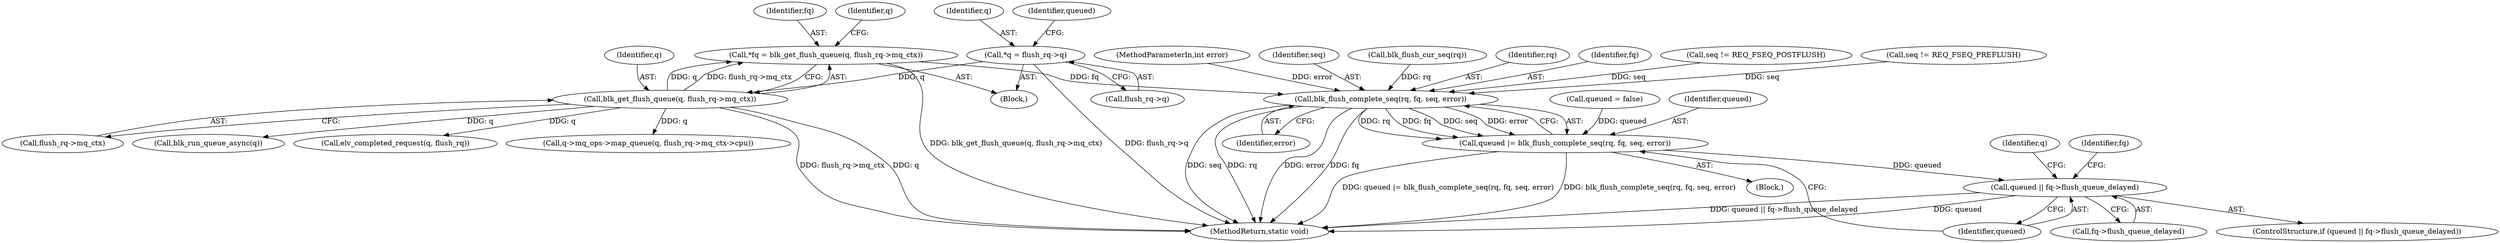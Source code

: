 digraph "0_linux_0048b4837affd153897ed1222283492070027aa9_0@pointer" {
"1000126" [label="(Call,*fq = blk_get_flush_queue(q, flush_rq->mq_ctx))"];
"1000128" [label="(Call,blk_get_flush_queue(q, flush_rq->mq_ctx))"];
"1000109" [label="(Call,*q = flush_rq->q)"];
"1000215" [label="(Call,blk_flush_complete_seq(rq, fq, seq, error))"];
"1000213" [label="(Call,queued |= blk_flush_complete_seq(rq, fq, seq, error))"];
"1000221" [label="(Call,queued || fq->flush_queue_delayed)"];
"1000218" [label="(Identifier,seq)"];
"1000110" [label="(Identifier,q)"];
"1000129" [label="(Identifier,q)"];
"1000117" [label="(Identifier,queued)"];
"1000116" [label="(Call,queued = false)"];
"1000109" [label="(Call,*q = flush_rq->q)"];
"1000128" [label="(Call,blk_get_flush_queue(q, flush_rq->mq_ctx))"];
"1000203" [label="(Call,blk_flush_cur_seq(rq))"];
"1000147" [label="(Call,q->mq_ops->map_queue(q, flush_rq->mq_ctx->cpu))"];
"1000216" [label="(Identifier,rq)"];
"1000231" [label="(Call,blk_run_queue_async(q))"];
"1000223" [label="(Call,fq->flush_queue_delayed)"];
"1000213" [label="(Call,queued |= blk_flush_complete_seq(rq, fq, seq, error))"];
"1000215" [label="(Call,blk_flush_complete_seq(rq, fq, seq, error))"];
"1000130" [label="(Call,flush_rq->mq_ctx)"];
"1000127" [label="(Identifier,fq)"];
"1000217" [label="(Identifier,fq)"];
"1000220" [label="(ControlStructure,if (queued || fq->flush_queue_delayed))"];
"1000210" [label="(Call,seq != REQ_FSEQ_POSTFLUSH)"];
"1000135" [label="(Identifier,q)"];
"1000196" [label="(Call,elv_completed_request(q, flush_rq))"];
"1000235" [label="(Identifier,fq)"];
"1000222" [label="(Identifier,queued)"];
"1000199" [label="(Block,)"];
"1000221" [label="(Call,queued || fq->flush_queue_delayed)"];
"1000219" [label="(Identifier,error)"];
"1000107" [label="(Block,)"];
"1000207" [label="(Call,seq != REQ_FSEQ_PREFLUSH)"];
"1000111" [label="(Call,flush_rq->q)"];
"1000214" [label="(Identifier,queued)"];
"1000229" [label="(Identifier,q)"];
"1000248" [label="(MethodReturn,static void)"];
"1000106" [label="(MethodParameterIn,int error)"];
"1000126" [label="(Call,*fq = blk_get_flush_queue(q, flush_rq->mq_ctx))"];
"1000126" -> "1000107"  [label="AST: "];
"1000126" -> "1000128"  [label="CFG: "];
"1000127" -> "1000126"  [label="AST: "];
"1000128" -> "1000126"  [label="AST: "];
"1000135" -> "1000126"  [label="CFG: "];
"1000126" -> "1000248"  [label="DDG: blk_get_flush_queue(q, flush_rq->mq_ctx)"];
"1000128" -> "1000126"  [label="DDG: q"];
"1000128" -> "1000126"  [label="DDG: flush_rq->mq_ctx"];
"1000126" -> "1000215"  [label="DDG: fq"];
"1000128" -> "1000130"  [label="CFG: "];
"1000129" -> "1000128"  [label="AST: "];
"1000130" -> "1000128"  [label="AST: "];
"1000128" -> "1000248"  [label="DDG: flush_rq->mq_ctx"];
"1000128" -> "1000248"  [label="DDG: q"];
"1000109" -> "1000128"  [label="DDG: q"];
"1000128" -> "1000147"  [label="DDG: q"];
"1000128" -> "1000196"  [label="DDG: q"];
"1000128" -> "1000231"  [label="DDG: q"];
"1000109" -> "1000107"  [label="AST: "];
"1000109" -> "1000111"  [label="CFG: "];
"1000110" -> "1000109"  [label="AST: "];
"1000111" -> "1000109"  [label="AST: "];
"1000117" -> "1000109"  [label="CFG: "];
"1000109" -> "1000248"  [label="DDG: flush_rq->q"];
"1000215" -> "1000213"  [label="AST: "];
"1000215" -> "1000219"  [label="CFG: "];
"1000216" -> "1000215"  [label="AST: "];
"1000217" -> "1000215"  [label="AST: "];
"1000218" -> "1000215"  [label="AST: "];
"1000219" -> "1000215"  [label="AST: "];
"1000213" -> "1000215"  [label="CFG: "];
"1000215" -> "1000248"  [label="DDG: rq"];
"1000215" -> "1000248"  [label="DDG: error"];
"1000215" -> "1000248"  [label="DDG: fq"];
"1000215" -> "1000248"  [label="DDG: seq"];
"1000215" -> "1000213"  [label="DDG: rq"];
"1000215" -> "1000213"  [label="DDG: fq"];
"1000215" -> "1000213"  [label="DDG: seq"];
"1000215" -> "1000213"  [label="DDG: error"];
"1000203" -> "1000215"  [label="DDG: rq"];
"1000207" -> "1000215"  [label="DDG: seq"];
"1000210" -> "1000215"  [label="DDG: seq"];
"1000106" -> "1000215"  [label="DDG: error"];
"1000213" -> "1000199"  [label="AST: "];
"1000214" -> "1000213"  [label="AST: "];
"1000222" -> "1000213"  [label="CFG: "];
"1000213" -> "1000248"  [label="DDG: queued |= blk_flush_complete_seq(rq, fq, seq, error)"];
"1000213" -> "1000248"  [label="DDG: blk_flush_complete_seq(rq, fq, seq, error)"];
"1000116" -> "1000213"  [label="DDG: queued"];
"1000213" -> "1000221"  [label="DDG: queued"];
"1000221" -> "1000220"  [label="AST: "];
"1000221" -> "1000222"  [label="CFG: "];
"1000221" -> "1000223"  [label="CFG: "];
"1000222" -> "1000221"  [label="AST: "];
"1000223" -> "1000221"  [label="AST: "];
"1000229" -> "1000221"  [label="CFG: "];
"1000235" -> "1000221"  [label="CFG: "];
"1000221" -> "1000248"  [label="DDG: queued || fq->flush_queue_delayed"];
"1000221" -> "1000248"  [label="DDG: queued"];
}
